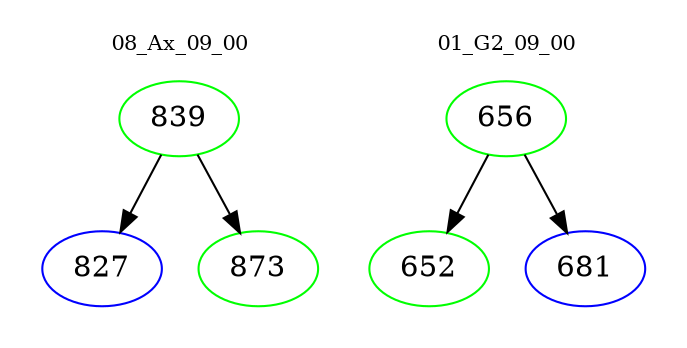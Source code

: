 digraph{
subgraph cluster_0 {
color = white
label = "08_Ax_09_00";
fontsize=10;
T0_839 [label="839", color="green"]
T0_839 -> T0_827 [color="black"]
T0_827 [label="827", color="blue"]
T0_839 -> T0_873 [color="black"]
T0_873 [label="873", color="green"]
}
subgraph cluster_1 {
color = white
label = "01_G2_09_00";
fontsize=10;
T1_656 [label="656", color="green"]
T1_656 -> T1_652 [color="black"]
T1_652 [label="652", color="green"]
T1_656 -> T1_681 [color="black"]
T1_681 [label="681", color="blue"]
}
}

